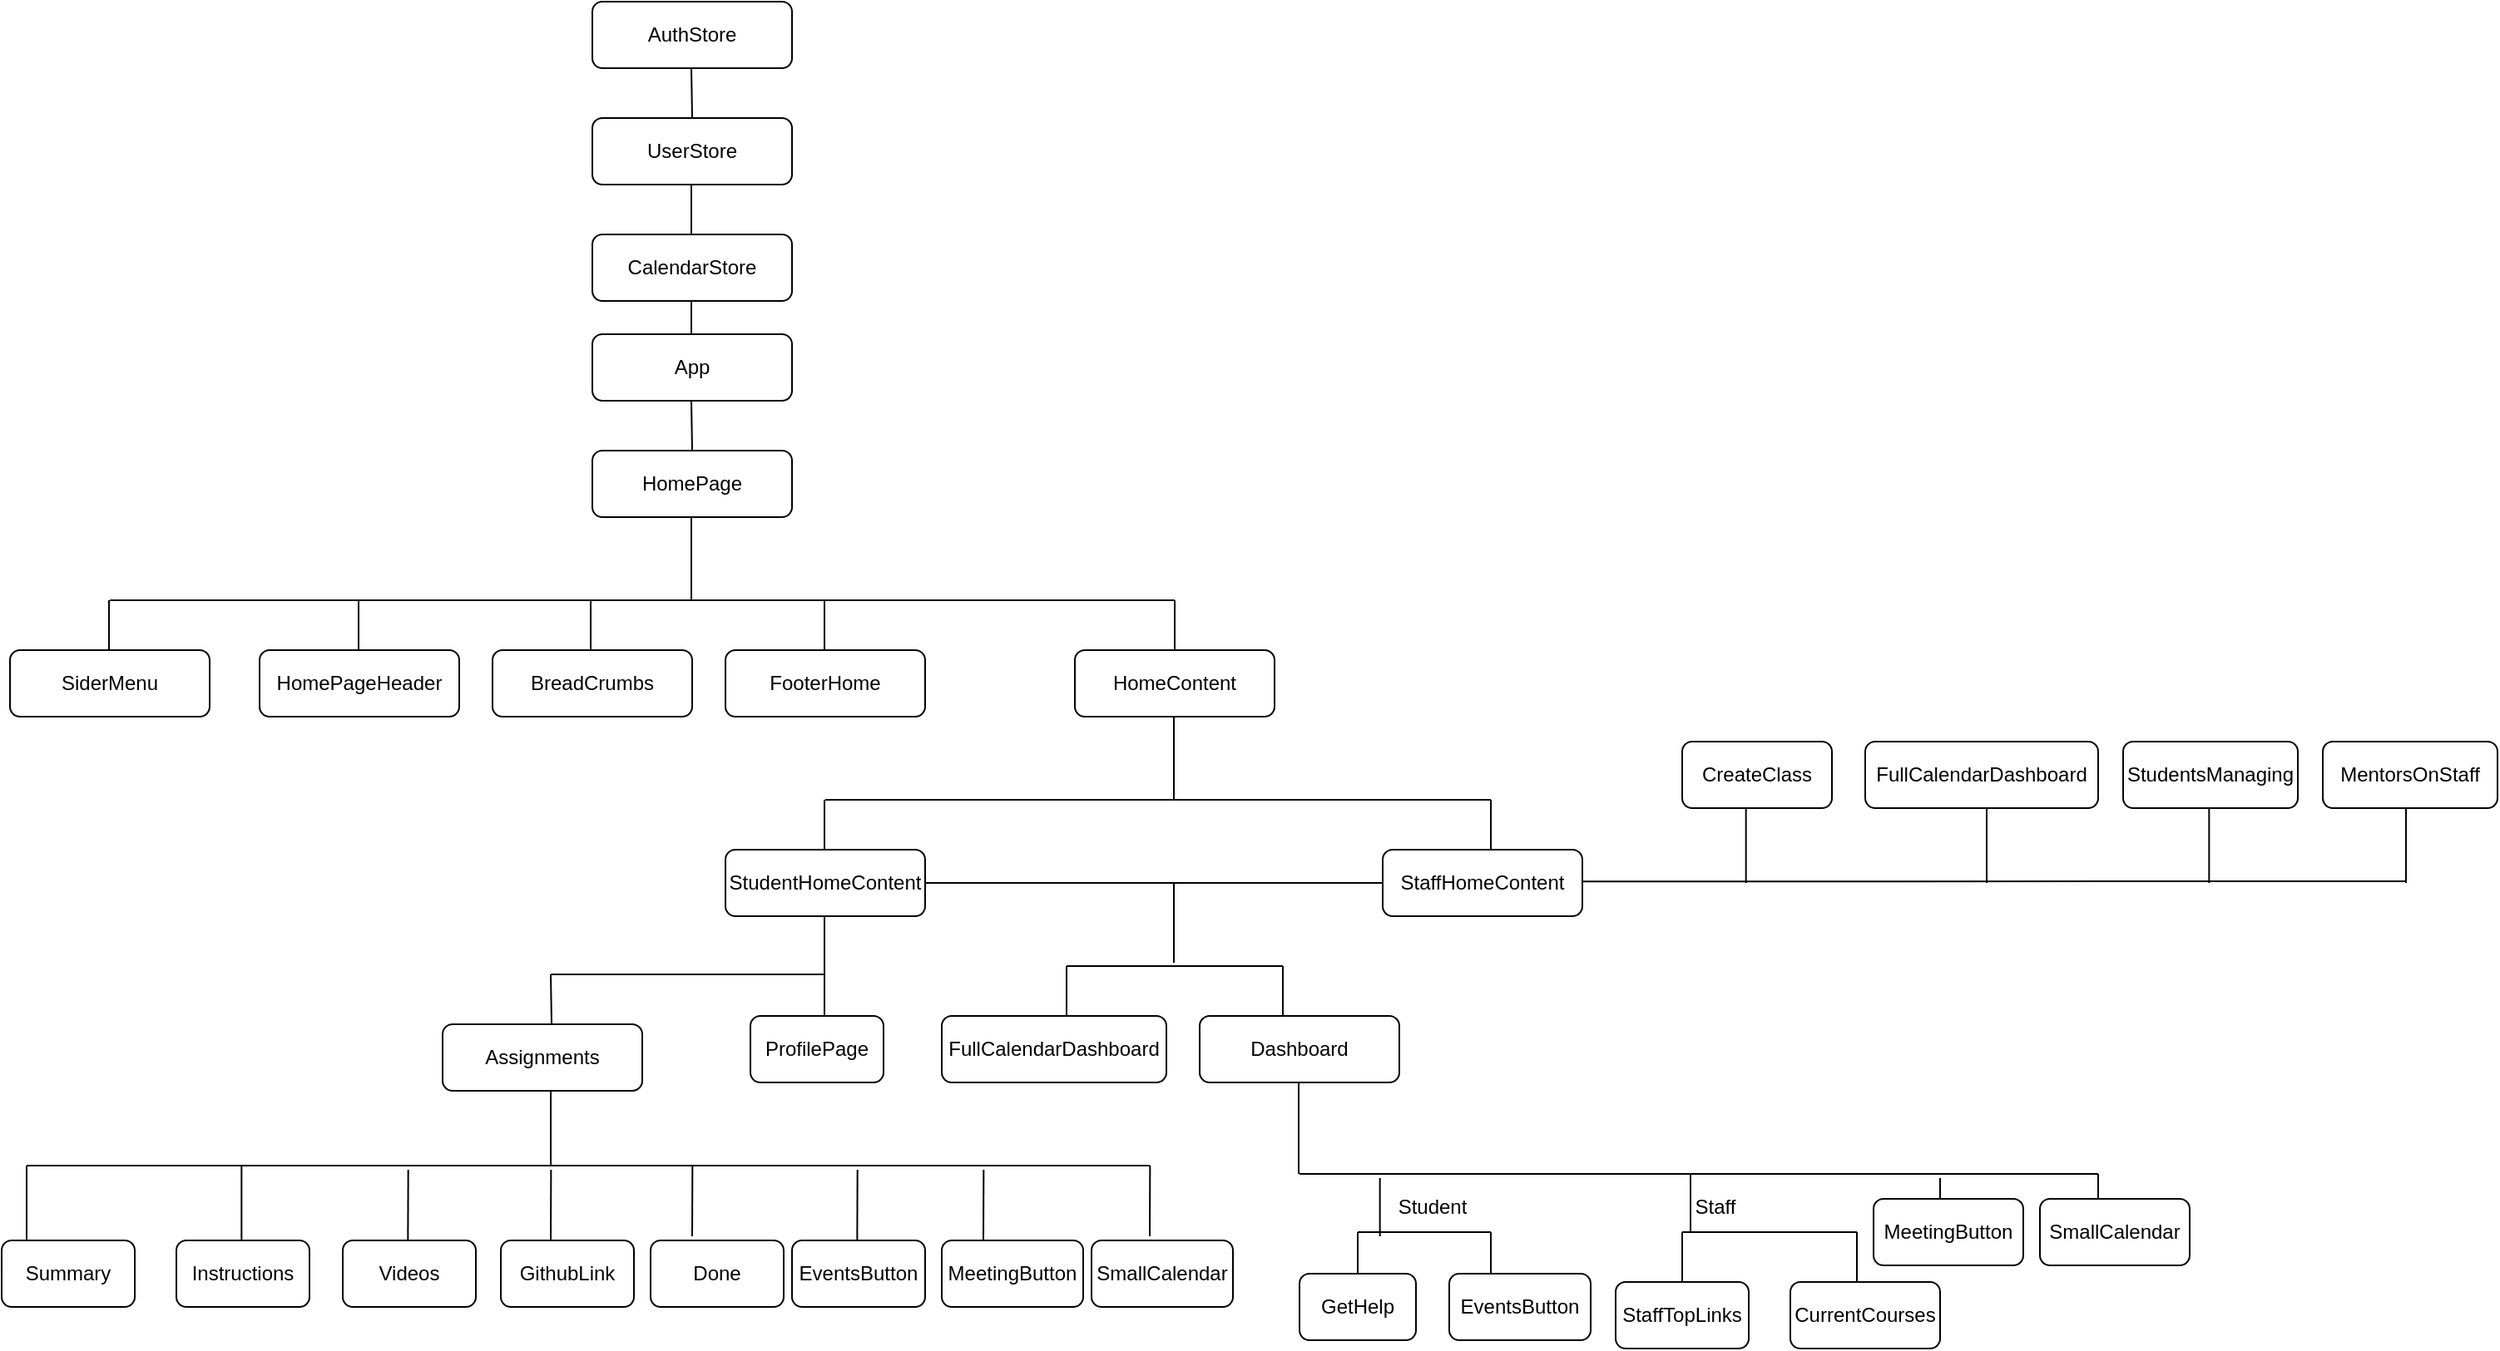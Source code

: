 <mxfile version="14.4.2" type="google"><diagram id="C5RBs43oDa-KdzZeNtuy" name="Page-1"><mxGraphModel dx="1324" dy="579" grid="1" gridSize="5" guides="1" tooltips="1" connect="1" arrows="1" fold="1" page="1" pageScale="1" pageWidth="1200" pageHeight="1600" math="0" shadow="0"><root><mxCell id="WIyWlLk6GJQsqaUBKTNV-0"/><mxCell id="WIyWlLk6GJQsqaUBKTNV-1" parent="WIyWlLk6GJQsqaUBKTNV-0"/><mxCell id="WIyWlLk6GJQsqaUBKTNV-3" value="AuthStore" style="rounded=1;whiteSpace=wrap;html=1;fontSize=12;glass=0;strokeWidth=1;shadow=0;" parent="WIyWlLk6GJQsqaUBKTNV-1" vertex="1"><mxGeometry x="360" y="10" width="120" height="40" as="geometry"/></mxCell><mxCell id="WIyWlLk6GJQsqaUBKTNV-11" value="UserStore" style="rounded=1;whiteSpace=wrap;html=1;fontSize=12;glass=0;strokeWidth=1;shadow=0;" parent="WIyWlLk6GJQsqaUBKTNV-1" vertex="1"><mxGeometry x="360" y="80" width="120" height="40" as="geometry"/></mxCell><mxCell id="Lqb75_3yDDe_CnCYmBjf-1" value="" style="endArrow=none;html=1;" parent="WIyWlLk6GJQsqaUBKTNV-1" edge="1"><mxGeometry width="50" height="50" relative="1" as="geometry"><mxPoint x="420" y="80" as="sourcePoint"/><mxPoint x="419.5" y="50" as="targetPoint"/></mxGeometry></mxCell><mxCell id="Lqb75_3yDDe_CnCYmBjf-2" value="CalendarStore" style="rounded=1;whiteSpace=wrap;html=1;fontSize=12;glass=0;strokeWidth=1;shadow=0;" parent="WIyWlLk6GJQsqaUBKTNV-1" vertex="1"><mxGeometry x="360" y="150" width="120" height="40" as="geometry"/></mxCell><mxCell id="Lqb75_3yDDe_CnCYmBjf-3" value="" style="endArrow=none;html=1;" parent="WIyWlLk6GJQsqaUBKTNV-1" edge="1"><mxGeometry width="50" height="50" relative="1" as="geometry"><mxPoint x="419.5" y="150" as="sourcePoint"/><mxPoint x="419.5" y="120" as="targetPoint"/></mxGeometry></mxCell><mxCell id="Lqb75_3yDDe_CnCYmBjf-6" value="" style="endArrow=none;html=1;" parent="WIyWlLk6GJQsqaUBKTNV-1" edge="1"><mxGeometry width="50" height="50" relative="1" as="geometry"><mxPoint x="419.5" y="220" as="sourcePoint"/><mxPoint x="419.5" y="190" as="targetPoint"/></mxGeometry></mxCell><mxCell id="Lqb75_3yDDe_CnCYmBjf-7" value="App" style="rounded=1;whiteSpace=wrap;html=1;fontSize=12;glass=0;strokeWidth=1;shadow=0;" parent="WIyWlLk6GJQsqaUBKTNV-1" vertex="1"><mxGeometry x="360" y="210" width="120" height="40" as="geometry"/></mxCell><mxCell id="Lqb75_3yDDe_CnCYmBjf-8" value="HomePage" style="rounded=1;whiteSpace=wrap;html=1;fontSize=12;glass=0;strokeWidth=1;shadow=0;" parent="WIyWlLk6GJQsqaUBKTNV-1" vertex="1"><mxGeometry x="360" y="280" width="120" height="40" as="geometry"/></mxCell><mxCell id="Lqb75_3yDDe_CnCYmBjf-11" value="" style="endArrow=none;html=1;" parent="WIyWlLk6GJQsqaUBKTNV-1" edge="1"><mxGeometry width="50" height="50" relative="1" as="geometry"><mxPoint x="420" y="280" as="sourcePoint"/><mxPoint x="419.5" y="250" as="targetPoint"/></mxGeometry></mxCell><mxCell id="Lqb75_3yDDe_CnCYmBjf-12" value="" style="endArrow=none;html=1;" parent="WIyWlLk6GJQsqaUBKTNV-1" edge="1"><mxGeometry width="50" height="50" relative="1" as="geometry"><mxPoint x="419.5" y="370" as="sourcePoint"/><mxPoint x="419.5" y="320" as="targetPoint"/></mxGeometry></mxCell><mxCell id="Lqb75_3yDDe_CnCYmBjf-13" value="SiderMenu" style="rounded=1;whiteSpace=wrap;html=1;fontSize=12;glass=0;strokeWidth=1;shadow=0;" parent="WIyWlLk6GJQsqaUBKTNV-1" vertex="1"><mxGeometry x="10" y="400" width="120" height="40" as="geometry"/></mxCell><mxCell id="Lqb75_3yDDe_CnCYmBjf-17" value="" style="endArrow=none;html=1;" parent="WIyWlLk6GJQsqaUBKTNV-1" edge="1"><mxGeometry width="50" height="50" relative="1" as="geometry"><mxPoint x="70" y="370" as="sourcePoint"/><mxPoint x="710" y="370" as="targetPoint"/></mxGeometry></mxCell><mxCell id="Lqb75_3yDDe_CnCYmBjf-18" value="" style="endArrow=none;html=1;" parent="WIyWlLk6GJQsqaUBKTNV-1" edge="1"><mxGeometry width="50" height="50" relative="1" as="geometry"><mxPoint x="69.5" y="400" as="sourcePoint"/><mxPoint x="69.5" y="370" as="targetPoint"/></mxGeometry></mxCell><mxCell id="Lqb75_3yDDe_CnCYmBjf-19" value="HomePageHeader" style="rounded=1;whiteSpace=wrap;html=1;fontSize=12;glass=0;strokeWidth=1;shadow=0;" parent="WIyWlLk6GJQsqaUBKTNV-1" vertex="1"><mxGeometry x="160" y="400" width="120" height="40" as="geometry"/></mxCell><mxCell id="Lqb75_3yDDe_CnCYmBjf-20" value="" style="endArrow=none;html=1;" parent="WIyWlLk6GJQsqaUBKTNV-1" edge="1"><mxGeometry width="50" height="50" relative="1" as="geometry"><mxPoint x="219.5" y="400" as="sourcePoint"/><mxPoint x="219.5" y="370" as="targetPoint"/></mxGeometry></mxCell><mxCell id="Lqb75_3yDDe_CnCYmBjf-21" value="BreadCrumbs" style="rounded=1;whiteSpace=wrap;html=1;fontSize=12;glass=0;strokeWidth=1;shadow=0;" parent="WIyWlLk6GJQsqaUBKTNV-1" vertex="1"><mxGeometry x="300" y="400" width="120" height="40" as="geometry"/></mxCell><mxCell id="Lqb75_3yDDe_CnCYmBjf-22" value="" style="endArrow=none;html=1;" parent="WIyWlLk6GJQsqaUBKTNV-1" edge="1"><mxGeometry width="50" height="50" relative="1" as="geometry"><mxPoint x="359" y="400" as="sourcePoint"/><mxPoint x="359" y="370" as="targetPoint"/></mxGeometry></mxCell><mxCell id="Lqb75_3yDDe_CnCYmBjf-23" value="FooterHome" style="rounded=1;whiteSpace=wrap;html=1;fontSize=12;glass=0;strokeWidth=1;shadow=0;" parent="WIyWlLk6GJQsqaUBKTNV-1" vertex="1"><mxGeometry x="440" y="400" width="120" height="40" as="geometry"/></mxCell><mxCell id="Lqb75_3yDDe_CnCYmBjf-24" value="" style="endArrow=none;html=1;" parent="WIyWlLk6GJQsqaUBKTNV-1" edge="1"><mxGeometry width="50" height="50" relative="1" as="geometry"><mxPoint x="499.5" y="400" as="sourcePoint"/><mxPoint x="499.5" y="370" as="targetPoint"/></mxGeometry></mxCell><mxCell id="Lqb75_3yDDe_CnCYmBjf-25" value="HomeContent" style="rounded=1;whiteSpace=wrap;html=1;fontSize=12;glass=0;strokeWidth=1;shadow=0;" parent="WIyWlLk6GJQsqaUBKTNV-1" vertex="1"><mxGeometry x="650" y="400" width="120" height="40" as="geometry"/></mxCell><mxCell id="Lqb75_3yDDe_CnCYmBjf-26" value="" style="endArrow=none;html=1;" parent="WIyWlLk6GJQsqaUBKTNV-1" edge="1"><mxGeometry width="50" height="50" relative="1" as="geometry"><mxPoint x="710" y="400" as="sourcePoint"/><mxPoint x="710" y="370" as="targetPoint"/></mxGeometry></mxCell><mxCell id="Lqb75_3yDDe_CnCYmBjf-27" value="" style="endArrow=none;html=1;" parent="WIyWlLk6GJQsqaUBKTNV-1" edge="1"><mxGeometry width="50" height="50" relative="1" as="geometry"><mxPoint x="709.5" y="490" as="sourcePoint"/><mxPoint x="709.5" y="440" as="targetPoint"/></mxGeometry></mxCell><mxCell id="Lqb75_3yDDe_CnCYmBjf-28" value="" style="endArrow=none;html=1;" parent="WIyWlLk6GJQsqaUBKTNV-1" edge="1"><mxGeometry width="50" height="50" relative="1" as="geometry"><mxPoint x="500" y="490" as="sourcePoint"/><mxPoint x="900" y="490" as="targetPoint"/></mxGeometry></mxCell><mxCell id="Lqb75_3yDDe_CnCYmBjf-29" value="" style="endArrow=none;html=1;" parent="WIyWlLk6GJQsqaUBKTNV-1" edge="1"><mxGeometry width="50" height="50" relative="1" as="geometry"><mxPoint x="499.5" y="520" as="sourcePoint"/><mxPoint x="499.5" y="490" as="targetPoint"/></mxGeometry></mxCell><mxCell id="Lqb75_3yDDe_CnCYmBjf-30" value="StudentHomeContent" style="rounded=1;whiteSpace=wrap;html=1;fontSize=12;glass=0;strokeWidth=1;shadow=0;" parent="WIyWlLk6GJQsqaUBKTNV-1" vertex="1"><mxGeometry x="440" y="520" width="120" height="40" as="geometry"/></mxCell><mxCell id="Lqb75_3yDDe_CnCYmBjf-31" value="StaffHomeContent" style="rounded=1;whiteSpace=wrap;html=1;fontSize=12;glass=0;strokeWidth=1;shadow=0;" parent="WIyWlLk6GJQsqaUBKTNV-1" vertex="1"><mxGeometry x="835" y="520" width="120" height="40" as="geometry"/></mxCell><mxCell id="Lqb75_3yDDe_CnCYmBjf-33" value="" style="endArrow=none;html=1;" parent="WIyWlLk6GJQsqaUBKTNV-1" edge="1"><mxGeometry width="50" height="50" relative="1" as="geometry"><mxPoint x="900" y="520" as="sourcePoint"/><mxPoint x="900" y="490" as="targetPoint"/></mxGeometry></mxCell><mxCell id="Lqb75_3yDDe_CnCYmBjf-34" value="" style="endArrow=none;html=1;" parent="WIyWlLk6GJQsqaUBKTNV-1" edge="1"><mxGeometry width="50" height="50" relative="1" as="geometry"><mxPoint x="499.5" y="595" as="sourcePoint"/><mxPoint x="499.5" y="560" as="targetPoint"/></mxGeometry></mxCell><mxCell id="Lqb75_3yDDe_CnCYmBjf-35" value="" style="endArrow=none;html=1;" parent="WIyWlLk6GJQsqaUBKTNV-1" edge="1"><mxGeometry width="50" height="50" relative="1" as="geometry"><mxPoint x="335" y="595" as="sourcePoint"/><mxPoint x="500" y="595" as="targetPoint"/></mxGeometry></mxCell><mxCell id="Lqb75_3yDDe_CnCYmBjf-37" value="Dashboard" style="rounded=1;whiteSpace=wrap;html=1;fontSize=12;glass=0;strokeWidth=1;shadow=0;" parent="WIyWlLk6GJQsqaUBKTNV-1" vertex="1"><mxGeometry x="725" y="620" width="120" height="40" as="geometry"/></mxCell><mxCell id="Lqb75_3yDDe_CnCYmBjf-38" value="Assignments" style="rounded=1;whiteSpace=wrap;html=1;fontSize=12;glass=0;strokeWidth=1;shadow=0;" parent="WIyWlLk6GJQsqaUBKTNV-1" vertex="1"><mxGeometry x="270" y="625" width="120" height="40" as="geometry"/></mxCell><mxCell id="Lqb75_3yDDe_CnCYmBjf-39" value="" style="endArrow=none;html=1;" parent="WIyWlLk6GJQsqaUBKTNV-1" edge="1"><mxGeometry width="50" height="50" relative="1" as="geometry"><mxPoint x="335.5" y="625" as="sourcePoint"/><mxPoint x="335" y="595" as="targetPoint"/></mxGeometry></mxCell><mxCell id="Lqb75_3yDDe_CnCYmBjf-40" value="FullCalendarDashboard" style="rounded=1;whiteSpace=wrap;html=1;fontSize=12;glass=0;strokeWidth=1;shadow=0;" parent="WIyWlLk6GJQsqaUBKTNV-1" vertex="1"><mxGeometry x="570" y="620" width="135" height="40" as="geometry"/></mxCell><mxCell id="Lqb75_3yDDe_CnCYmBjf-41" value="" style="endArrow=none;html=1;" parent="WIyWlLk6GJQsqaUBKTNV-1" edge="1"><mxGeometry width="50" height="50" relative="1" as="geometry"><mxPoint x="709.5" y="588" as="sourcePoint"/><mxPoint x="709.5" y="540" as="targetPoint"/></mxGeometry></mxCell><mxCell id="Lqb75_3yDDe_CnCYmBjf-42" value="" style="endArrow=none;html=1;" parent="WIyWlLk6GJQsqaUBKTNV-1" edge="1"><mxGeometry width="50" height="50" relative="1" as="geometry"><mxPoint x="499.5" y="640" as="sourcePoint"/><mxPoint x="499.5" y="590" as="targetPoint"/></mxGeometry></mxCell><mxCell id="Lqb75_3yDDe_CnCYmBjf-43" value="ProfilePage" style="rounded=1;whiteSpace=wrap;html=1;fontSize=12;glass=0;strokeWidth=1;shadow=0;" parent="WIyWlLk6GJQsqaUBKTNV-1" vertex="1"><mxGeometry x="455" y="620" width="80" height="40" as="geometry"/></mxCell><mxCell id="Lqb75_3yDDe_CnCYmBjf-45" value="" style="endArrow=none;html=1;" parent="WIyWlLk6GJQsqaUBKTNV-1" edge="1"><mxGeometry width="50" height="50" relative="1" as="geometry"><mxPoint x="785" y="715" as="sourcePoint"/><mxPoint x="1265" y="715" as="targetPoint"/></mxGeometry></mxCell><mxCell id="Lqb75_3yDDe_CnCYmBjf-46" value="" style="endArrow=none;html=1;" parent="WIyWlLk6GJQsqaUBKTNV-1" edge="1"><mxGeometry width="50" height="50" relative="1" as="geometry"><mxPoint x="833.33" y="752.5" as="sourcePoint"/><mxPoint x="833.33" y="717.5" as="targetPoint"/></mxGeometry></mxCell><mxCell id="Lqb75_3yDDe_CnCYmBjf-47" value="" style="endArrow=none;html=1;" parent="WIyWlLk6GJQsqaUBKTNV-1" edge="1"><mxGeometry width="50" height="50" relative="1" as="geometry"><mxPoint x="1020" y="750" as="sourcePoint"/><mxPoint x="1020" y="715" as="targetPoint"/></mxGeometry></mxCell><mxCell id="Lqb75_3yDDe_CnCYmBjf-48" value="GetHelp" style="rounded=1;whiteSpace=wrap;html=1;fontSize=12;glass=0;strokeWidth=1;shadow=0;" parent="WIyWlLk6GJQsqaUBKTNV-1" vertex="1"><mxGeometry x="785" y="775" width="70" height="40" as="geometry"/></mxCell><mxCell id="Lqb75_3yDDe_CnCYmBjf-49" value="Student" style="text;html=1;strokeColor=none;fillColor=none;align=center;verticalAlign=middle;whiteSpace=wrap;rounded=0;" parent="WIyWlLk6GJQsqaUBKTNV-1" vertex="1"><mxGeometry x="845" y="725" width="40" height="20" as="geometry"/></mxCell><mxCell id="Lqb75_3yDDe_CnCYmBjf-50" value="Staff" style="text;html=1;strokeColor=none;fillColor=none;align=center;verticalAlign=middle;whiteSpace=wrap;rounded=0;" parent="WIyWlLk6GJQsqaUBKTNV-1" vertex="1"><mxGeometry x="1015" y="725" width="40" height="20" as="geometry"/></mxCell><mxCell id="Lqb75_3yDDe_CnCYmBjf-51" value="StaffTopLinks" style="rounded=1;whiteSpace=wrap;html=1;fontSize=12;glass=0;strokeWidth=1;shadow=0;" parent="WIyWlLk6GJQsqaUBKTNV-1" vertex="1"><mxGeometry x="975" y="780" width="80" height="40" as="geometry"/></mxCell><mxCell id="Lqb75_3yDDe_CnCYmBjf-52" value="" style="endArrow=none;html=1;" parent="WIyWlLk6GJQsqaUBKTNV-1" edge="1"><mxGeometry width="50" height="50" relative="1" as="geometry"><mxPoint x="1015" y="750" as="sourcePoint"/><mxPoint x="1120" y="750" as="targetPoint"/></mxGeometry></mxCell><mxCell id="Lqb75_3yDDe_CnCYmBjf-53" value="" style="endArrow=none;html=1;" parent="WIyWlLk6GJQsqaUBKTNV-1" edge="1"><mxGeometry width="50" height="50" relative="1" as="geometry"><mxPoint x="1015" y="780" as="sourcePoint"/><mxPoint x="1015" y="750" as="targetPoint"/></mxGeometry></mxCell><mxCell id="Lqb75_3yDDe_CnCYmBjf-54" value="" style="endArrow=none;html=1;" parent="WIyWlLk6GJQsqaUBKTNV-1" edge="1"><mxGeometry width="50" height="50" relative="1" as="geometry"><mxPoint x="1120" y="780" as="sourcePoint"/><mxPoint x="1120" y="750" as="targetPoint"/></mxGeometry></mxCell><mxCell id="Lqb75_3yDDe_CnCYmBjf-55" value="CurrentCourses" style="rounded=1;whiteSpace=wrap;html=1;fontSize=12;glass=0;strokeWidth=1;shadow=0;" parent="WIyWlLk6GJQsqaUBKTNV-1" vertex="1"><mxGeometry x="1080" y="780" width="90" height="40" as="geometry"/></mxCell><mxCell id="Lqb75_3yDDe_CnCYmBjf-57" value="" style="endArrow=none;html=1;" parent="WIyWlLk6GJQsqaUBKTNV-1" edge="1"><mxGeometry width="50" height="50" relative="1" as="geometry"><mxPoint x="1120" y="750" as="sourcePoint"/><mxPoint x="1120" y="750" as="targetPoint"/></mxGeometry></mxCell><mxCell id="Lqb75_3yDDe_CnCYmBjf-58" value="" style="endArrow=none;html=1;" parent="WIyWlLk6GJQsqaUBKTNV-1" edge="1"><mxGeometry width="50" height="50" relative="1" as="geometry"><mxPoint x="1170" y="752.5" as="sourcePoint"/><mxPoint x="1170" y="717.5" as="targetPoint"/></mxGeometry></mxCell><mxCell id="Lqb75_3yDDe_CnCYmBjf-59" value="MeetingButton" style="rounded=1;whiteSpace=wrap;html=1;fontSize=12;glass=0;strokeWidth=1;shadow=0;" parent="WIyWlLk6GJQsqaUBKTNV-1" vertex="1"><mxGeometry x="1130" y="730" width="90" height="40" as="geometry"/></mxCell><mxCell id="Lqb75_3yDDe_CnCYmBjf-60" value="" style="endArrow=none;html=1;" parent="WIyWlLk6GJQsqaUBKTNV-1" edge="1"><mxGeometry width="50" height="50" relative="1" as="geometry"><mxPoint x="1265" y="750" as="sourcePoint"/><mxPoint x="1265" y="715" as="targetPoint"/></mxGeometry></mxCell><mxCell id="Lqb75_3yDDe_CnCYmBjf-61" value="SmallCalendar" style="rounded=1;whiteSpace=wrap;html=1;fontSize=12;glass=0;strokeWidth=1;shadow=0;" parent="WIyWlLk6GJQsqaUBKTNV-1" vertex="1"><mxGeometry x="1230" y="730" width="90" height="40" as="geometry"/></mxCell><mxCell id="Lqb75_3yDDe_CnCYmBjf-62" value="" style="endArrow=none;html=1;" parent="WIyWlLk6GJQsqaUBKTNV-1" edge="1"><mxGeometry width="50" height="50" relative="1" as="geometry"><mxPoint x="820" y="750" as="sourcePoint"/><mxPoint x="900" y="750" as="targetPoint"/></mxGeometry></mxCell><mxCell id="Lqb75_3yDDe_CnCYmBjf-64" value="" style="endArrow=none;html=1;" parent="WIyWlLk6GJQsqaUBKTNV-1" edge="1"><mxGeometry width="50" height="50" relative="1" as="geometry"><mxPoint x="900" y="780" as="sourcePoint"/><mxPoint x="900" y="750" as="targetPoint"/></mxGeometry></mxCell><mxCell id="Lqb75_3yDDe_CnCYmBjf-65" value="" style="endArrow=none;html=1;" parent="WIyWlLk6GJQsqaUBKTNV-1" edge="1"><mxGeometry width="50" height="50" relative="1" as="geometry"><mxPoint x="820" y="775" as="sourcePoint"/><mxPoint x="820" y="750" as="targetPoint"/></mxGeometry></mxCell><mxCell id="Lqb75_3yDDe_CnCYmBjf-66" value="EventsButton" style="rounded=1;whiteSpace=wrap;html=1;fontSize=12;glass=0;strokeWidth=1;shadow=0;" parent="WIyWlLk6GJQsqaUBKTNV-1" vertex="1"><mxGeometry x="875" y="775" width="85" height="40" as="geometry"/></mxCell><mxCell id="Lqb75_3yDDe_CnCYmBjf-67" value="" style="endArrow=none;html=1;entryX=0;entryY=0.5;entryDx=0;entryDy=0;" parent="WIyWlLk6GJQsqaUBKTNV-1" target="Lqb75_3yDDe_CnCYmBjf-31" edge="1"><mxGeometry width="50" height="50" relative="1" as="geometry"><mxPoint x="560" y="540" as="sourcePoint"/><mxPoint x="700" y="540" as="targetPoint"/></mxGeometry></mxCell><mxCell id="Lqb75_3yDDe_CnCYmBjf-68" value="" style="endArrow=none;html=1;" parent="WIyWlLk6GJQsqaUBKTNV-1" edge="1"><mxGeometry width="50" height="50" relative="1" as="geometry"><mxPoint x="645" y="590" as="sourcePoint"/><mxPoint x="775" y="590" as="targetPoint"/></mxGeometry></mxCell><mxCell id="Lqb75_3yDDe_CnCYmBjf-69" value="" style="endArrow=none;html=1;" parent="WIyWlLk6GJQsqaUBKTNV-1" edge="1"><mxGeometry width="50" height="50" relative="1" as="geometry"><mxPoint x="645" y="620" as="sourcePoint"/><mxPoint x="645" y="590" as="targetPoint"/></mxGeometry></mxCell><mxCell id="Lqb75_3yDDe_CnCYmBjf-70" value="" style="endArrow=none;html=1;" parent="WIyWlLk6GJQsqaUBKTNV-1" edge="1"><mxGeometry width="50" height="50" relative="1" as="geometry"><mxPoint x="775" y="620" as="sourcePoint"/><mxPoint x="775" y="590" as="targetPoint"/></mxGeometry></mxCell><mxCell id="Lqb75_3yDDe_CnCYmBjf-73" value="" style="endArrow=none;html=1;" parent="WIyWlLk6GJQsqaUBKTNV-1" edge="1"><mxGeometry width="50" height="50" relative="1" as="geometry"><mxPoint x="784.5" y="715" as="sourcePoint"/><mxPoint x="784.5" y="660" as="targetPoint"/></mxGeometry></mxCell><mxCell id="Lqb75_3yDDe_CnCYmBjf-77" value="" style="endArrow=none;html=1;" parent="WIyWlLk6GJQsqaUBKTNV-1" edge="1"><mxGeometry width="50" height="50" relative="1" as="geometry"><mxPoint x="20" y="710" as="sourcePoint"/><mxPoint x="695" y="710" as="targetPoint"/></mxGeometry></mxCell><mxCell id="Lqb75_3yDDe_CnCYmBjf-78" value="" style="endArrow=none;html=1;" parent="WIyWlLk6GJQsqaUBKTNV-1" edge="1"><mxGeometry width="50" height="50" relative="1" as="geometry"><mxPoint x="335" y="710" as="sourcePoint"/><mxPoint x="335" y="665" as="targetPoint"/></mxGeometry></mxCell><mxCell id="Lqb75_3yDDe_CnCYmBjf-79" value="" style="endArrow=none;html=1;" parent="WIyWlLk6GJQsqaUBKTNV-1" edge="1"><mxGeometry width="50" height="50" relative="1" as="geometry"><mxPoint x="20" y="755" as="sourcePoint"/><mxPoint x="20" y="710" as="targetPoint"/></mxGeometry></mxCell><mxCell id="Lqb75_3yDDe_CnCYmBjf-80" value="Summary" style="rounded=1;whiteSpace=wrap;html=1;fontSize=12;glass=0;strokeWidth=1;shadow=0;" parent="WIyWlLk6GJQsqaUBKTNV-1" vertex="1"><mxGeometry x="5" y="755" width="80" height="40" as="geometry"/></mxCell><mxCell id="Lqb75_3yDDe_CnCYmBjf-81" value="Instructions" style="rounded=1;whiteSpace=wrap;html=1;fontSize=12;glass=0;strokeWidth=1;shadow=0;" parent="WIyWlLk6GJQsqaUBKTNV-1" vertex="1"><mxGeometry x="110" y="755" width="80" height="40" as="geometry"/></mxCell><mxCell id="Lqb75_3yDDe_CnCYmBjf-82" value="" style="endArrow=none;html=1;" parent="WIyWlLk6GJQsqaUBKTNV-1" edge="1"><mxGeometry width="50" height="50" relative="1" as="geometry"><mxPoint x="149.17" y="755" as="sourcePoint"/><mxPoint x="149.17" y="710" as="targetPoint"/></mxGeometry></mxCell><mxCell id="Lqb75_3yDDe_CnCYmBjf-83" value="Videos" style="rounded=1;whiteSpace=wrap;html=1;fontSize=12;glass=0;strokeWidth=1;shadow=0;" parent="WIyWlLk6GJQsqaUBKTNV-1" vertex="1"><mxGeometry x="210" y="755" width="80" height="40" as="geometry"/></mxCell><mxCell id="Lqb75_3yDDe_CnCYmBjf-84" value="" style="endArrow=none;html=1;" parent="WIyWlLk6GJQsqaUBKTNV-1" edge="1"><mxGeometry width="50" height="50" relative="1" as="geometry"><mxPoint x="249.17" y="755" as="sourcePoint"/><mxPoint x="249.34" y="712.5" as="targetPoint"/></mxGeometry></mxCell><mxCell id="Lqb75_3yDDe_CnCYmBjf-86" value="GithubLink" style="rounded=1;whiteSpace=wrap;html=1;fontSize=12;glass=0;strokeWidth=1;shadow=0;" parent="WIyWlLk6GJQsqaUBKTNV-1" vertex="1"><mxGeometry x="305" y="755" width="80" height="40" as="geometry"/></mxCell><mxCell id="Lqb75_3yDDe_CnCYmBjf-87" value="" style="endArrow=none;html=1;" parent="WIyWlLk6GJQsqaUBKTNV-1" edge="1"><mxGeometry width="50" height="50" relative="1" as="geometry"><mxPoint x="335" y="755" as="sourcePoint"/><mxPoint x="335.17" y="712.5" as="targetPoint"/></mxGeometry></mxCell><mxCell id="Lqb75_3yDDe_CnCYmBjf-88" value="" style="endArrow=none;html=1;" parent="WIyWlLk6GJQsqaUBKTNV-1" edge="1"><mxGeometry width="50" height="50" relative="1" as="geometry"><mxPoint x="420" y="752.5" as="sourcePoint"/><mxPoint x="420.17" y="710" as="targetPoint"/></mxGeometry></mxCell><mxCell id="Lqb75_3yDDe_CnCYmBjf-89" value="Done" style="rounded=1;whiteSpace=wrap;html=1;fontSize=12;glass=0;strokeWidth=1;shadow=0;" parent="WIyWlLk6GJQsqaUBKTNV-1" vertex="1"><mxGeometry x="395" y="755" width="80" height="40" as="geometry"/></mxCell><mxCell id="Lqb75_3yDDe_CnCYmBjf-91" value="" style="endArrow=none;html=1;" parent="WIyWlLk6GJQsqaUBKTNV-1" edge="1"><mxGeometry width="50" height="50" relative="1" as="geometry"><mxPoint x="519.17" y="755" as="sourcePoint"/><mxPoint x="519.34" y="712.5" as="targetPoint"/></mxGeometry></mxCell><mxCell id="Lqb75_3yDDe_CnCYmBjf-92" value="" style="endArrow=none;html=1;" parent="WIyWlLk6GJQsqaUBKTNV-1" edge="1"><mxGeometry width="50" height="50" relative="1" as="geometry"><mxPoint x="595" y="755" as="sourcePoint"/><mxPoint x="595.17" y="712.5" as="targetPoint"/></mxGeometry></mxCell><mxCell id="Lqb75_3yDDe_CnCYmBjf-93" value="MeetingButton" style="rounded=1;whiteSpace=wrap;html=1;fontSize=12;glass=0;strokeWidth=1;shadow=0;" parent="WIyWlLk6GJQsqaUBKTNV-1" vertex="1"><mxGeometry x="570" y="755" width="85" height="40" as="geometry"/></mxCell><mxCell id="Lqb75_3yDDe_CnCYmBjf-94" value="EventsButton" style="rounded=1;whiteSpace=wrap;html=1;fontSize=12;glass=0;strokeWidth=1;shadow=0;" parent="WIyWlLk6GJQsqaUBKTNV-1" vertex="1"><mxGeometry x="480" y="755" width="80" height="40" as="geometry"/></mxCell><mxCell id="Lqb75_3yDDe_CnCYmBjf-95" value="" style="endArrow=none;html=1;" parent="WIyWlLk6GJQsqaUBKTNV-1" edge="1"><mxGeometry width="50" height="50" relative="1" as="geometry"><mxPoint x="695" y="752.5" as="sourcePoint"/><mxPoint x="695.17" y="710" as="targetPoint"/></mxGeometry></mxCell><mxCell id="Lqb75_3yDDe_CnCYmBjf-96" value="SmallCalendar" style="rounded=1;whiteSpace=wrap;html=1;fontSize=12;glass=0;strokeWidth=1;shadow=0;" parent="WIyWlLk6GJQsqaUBKTNV-1" vertex="1"><mxGeometry x="660" y="755" width="85" height="40" as="geometry"/></mxCell><mxCell id="Lqb75_3yDDe_CnCYmBjf-97" value="" style="endArrow=none;html=1;" parent="WIyWlLk6GJQsqaUBKTNV-1" edge="1"><mxGeometry width="50" height="50" relative="1" as="geometry"><mxPoint x="955" y="539.17" as="sourcePoint"/><mxPoint x="1450" y="539" as="targetPoint"/></mxGeometry></mxCell><mxCell id="Lqb75_3yDDe_CnCYmBjf-98" value="" style="endArrow=none;html=1;" parent="WIyWlLk6GJQsqaUBKTNV-1" edge="1"><mxGeometry width="50" height="50" relative="1" as="geometry"><mxPoint x="1053.33" y="540" as="sourcePoint"/><mxPoint x="1053.33" y="490" as="targetPoint"/></mxGeometry></mxCell><mxCell id="Lqb75_3yDDe_CnCYmBjf-99" value="CreateClass" style="rounded=1;whiteSpace=wrap;html=1;fontSize=12;glass=0;strokeWidth=1;shadow=0;" parent="WIyWlLk6GJQsqaUBKTNV-1" vertex="1"><mxGeometry x="1015" y="455" width="90" height="40" as="geometry"/></mxCell><mxCell id="Lqb75_3yDDe_CnCYmBjf-100" value="" style="endArrow=none;html=1;" parent="WIyWlLk6GJQsqaUBKTNV-1" edge="1"><mxGeometry width="50" height="50" relative="1" as="geometry"><mxPoint x="1198" y="540" as="sourcePoint"/><mxPoint x="1198" y="485" as="targetPoint"/></mxGeometry></mxCell><mxCell id="Lqb75_3yDDe_CnCYmBjf-101" value="FullCalendarDashboard" style="rounded=1;whiteSpace=wrap;html=1;fontSize=12;glass=0;strokeWidth=1;shadow=0;" parent="WIyWlLk6GJQsqaUBKTNV-1" vertex="1"><mxGeometry x="1125" y="455" width="140" height="40" as="geometry"/></mxCell><mxCell id="Lqb75_3yDDe_CnCYmBjf-102" value="" style="endArrow=none;html=1;" parent="WIyWlLk6GJQsqaUBKTNV-1" edge="1"><mxGeometry width="50" height="50" relative="1" as="geometry"><mxPoint x="1331.67" y="540" as="sourcePoint"/><mxPoint x="1331.67" y="490" as="targetPoint"/></mxGeometry></mxCell><mxCell id="Lqb75_3yDDe_CnCYmBjf-103" value="StudentsManaging" style="rounded=1;whiteSpace=wrap;html=1;fontSize=12;glass=0;strokeWidth=1;shadow=0;" parent="WIyWlLk6GJQsqaUBKTNV-1" vertex="1"><mxGeometry x="1280" y="455" width="105" height="40" as="geometry"/></mxCell><mxCell id="Lqb75_3yDDe_CnCYmBjf-104" value="" style="endArrow=none;html=1;" parent="WIyWlLk6GJQsqaUBKTNV-1" edge="1"><mxGeometry width="50" height="50" relative="1" as="geometry"><mxPoint x="1450" y="540" as="sourcePoint"/><mxPoint x="1450" y="495" as="targetPoint"/></mxGeometry></mxCell><mxCell id="Lqb75_3yDDe_CnCYmBjf-105" value="MentorsOnStaff" style="rounded=1;whiteSpace=wrap;html=1;fontSize=12;glass=0;strokeWidth=1;shadow=0;" parent="WIyWlLk6GJQsqaUBKTNV-1" vertex="1"><mxGeometry x="1400" y="455" width="105" height="40" as="geometry"/></mxCell></root></mxGraphModel></diagram></mxfile>